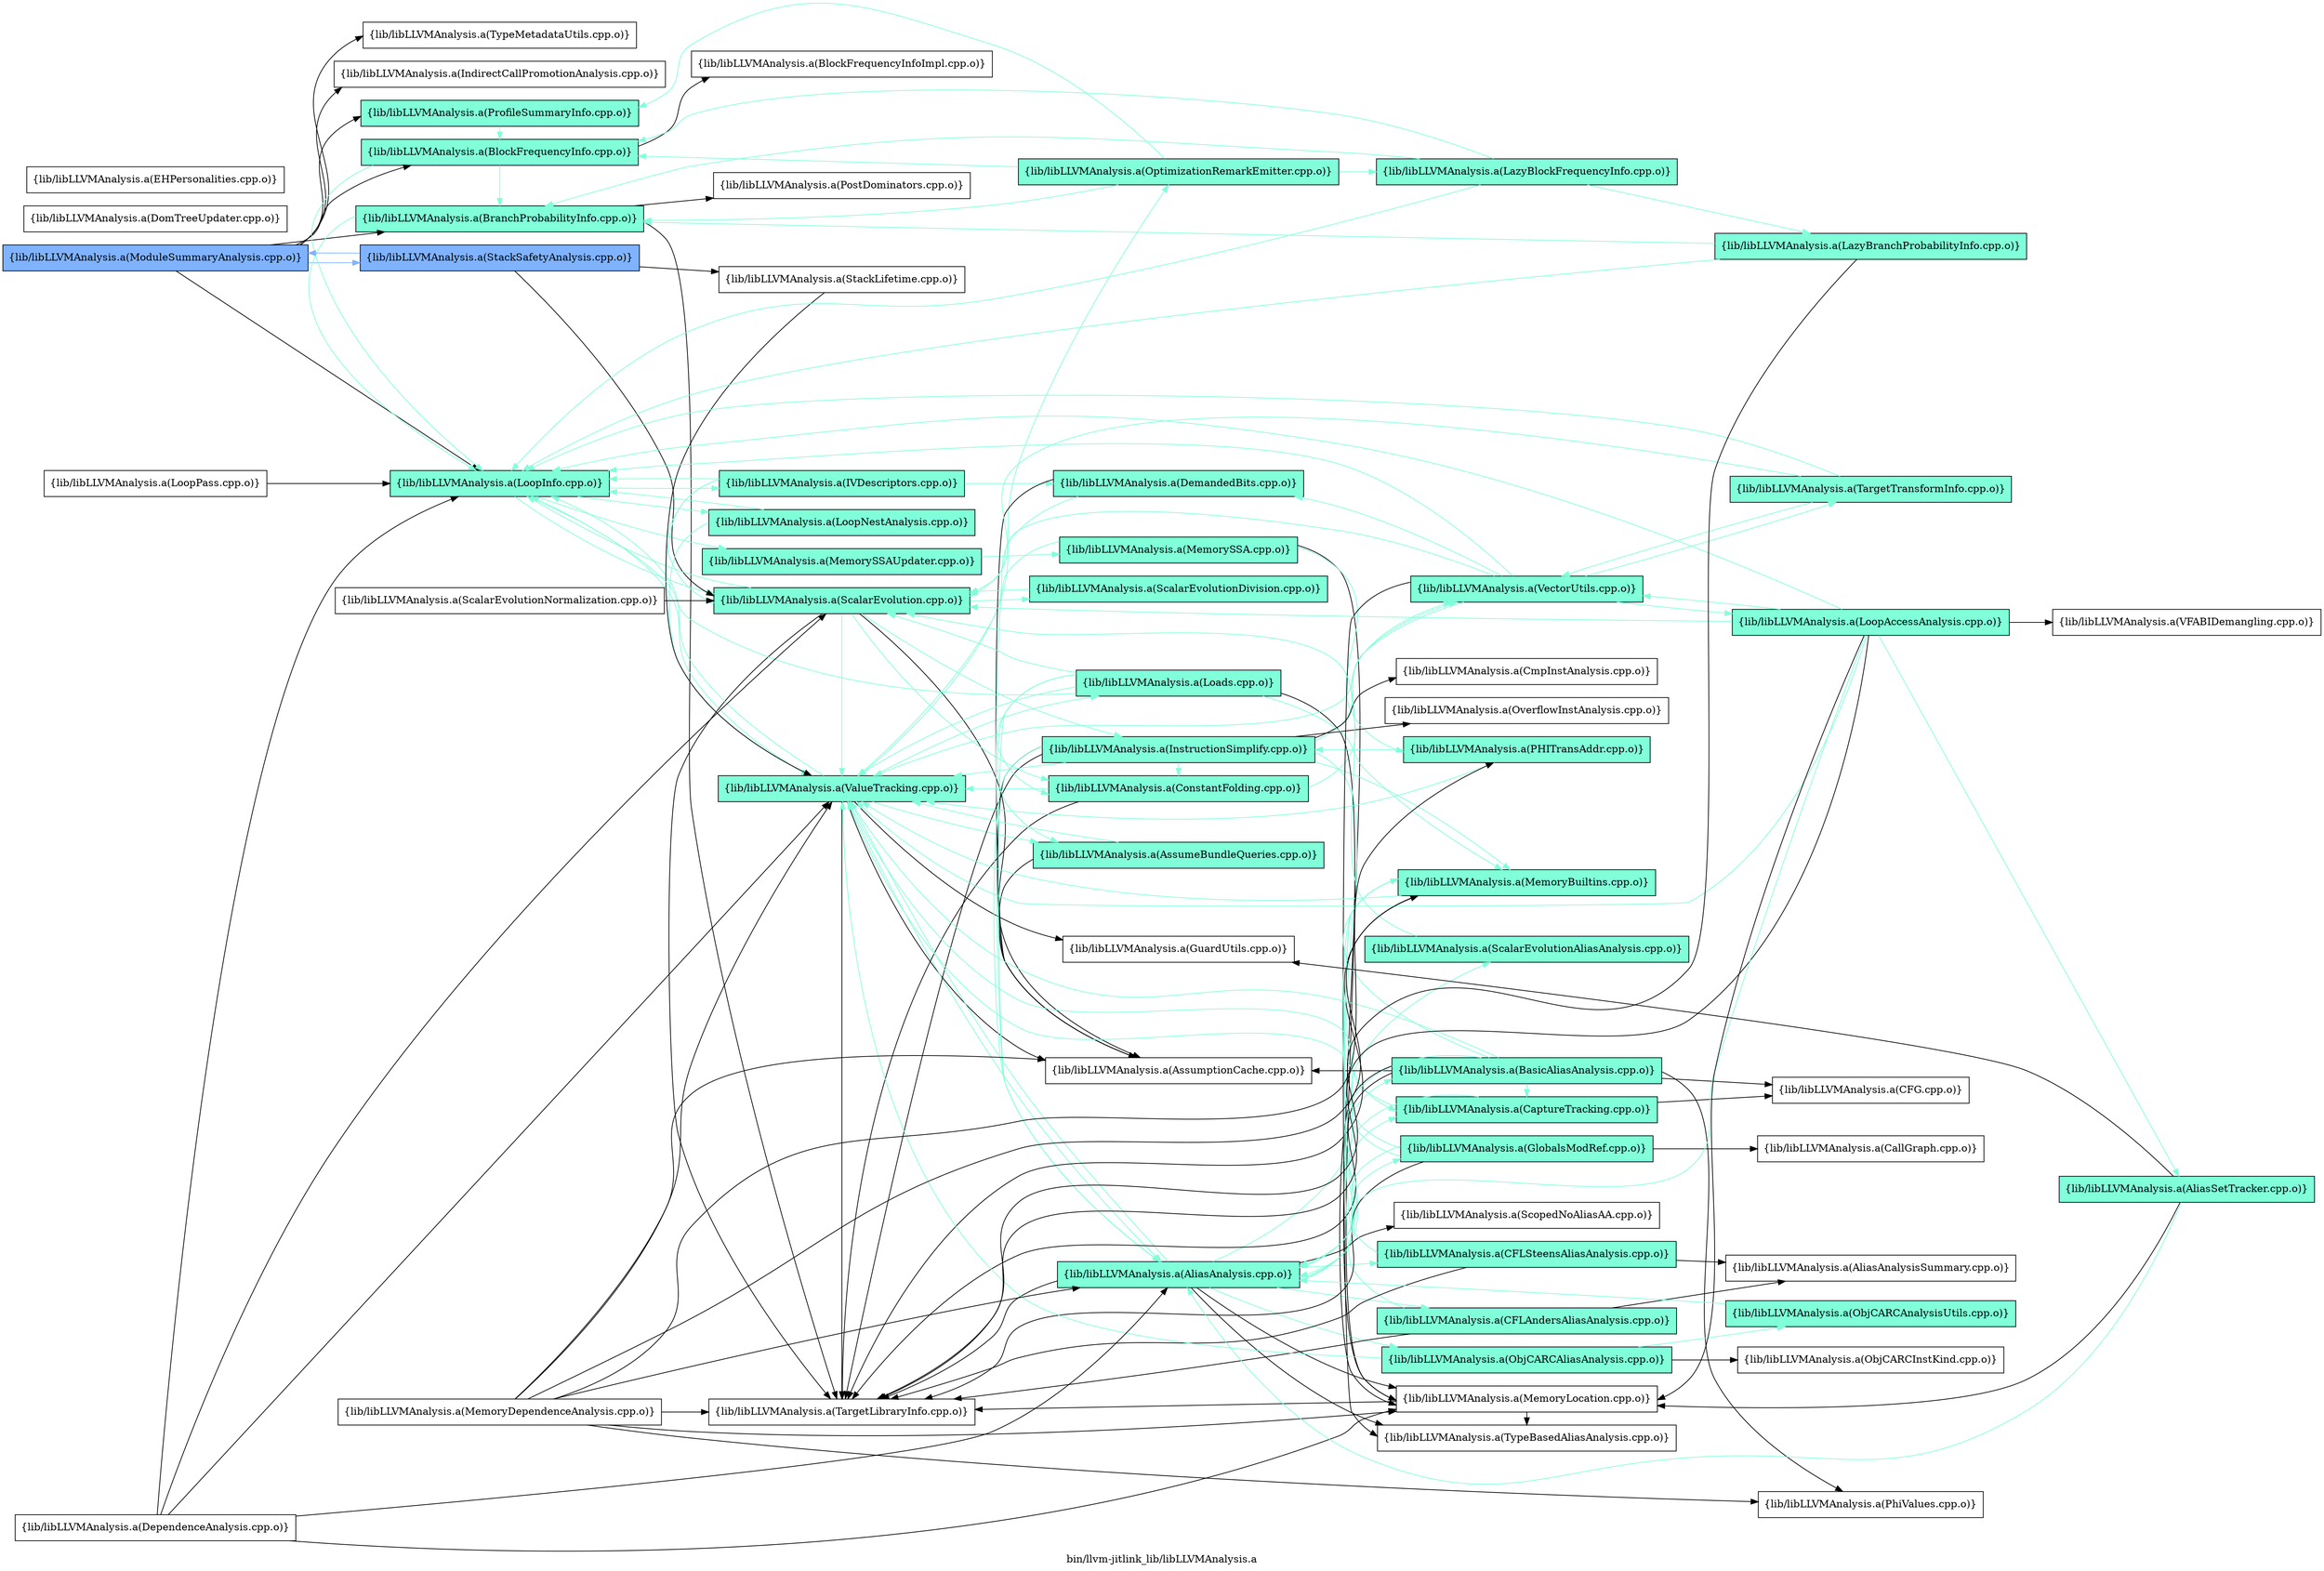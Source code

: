 digraph "bin/llvm-jitlink_lib/libLLVMAnalysis.a" {
	label="bin/llvm-jitlink_lib/libLLVMAnalysis.a";
	rankdir=LR;
	{ rank=same; Node0x5559f70694a8;  }
	{ rank=same; Node0x5559f7069b38; Node0x5559f706a448; Node0x5559f7070e88; Node0x5559f7068738; Node0x5559f7069ea8; Node0x5559f70715b8; Node0x5559f7063468;  }
	{ rank=same; Node0x5559f706b528; Node0x5559f7065498; Node0x5559f7072788; Node0x5559f7070bb8; Node0x5559f7072288; Node0x5559f70691d8; Node0x5559f706a768; Node0x5559f70639b8; Node0x5559f7071888;  }
	{ rank=same; Node0x5559f7071338; Node0x5559f706a2b8; Node0x5559f7072d78; Node0x5559f706fc68; Node0x5559f706bb68; Node0x5559f706b6b8; Node0x5559f706da08; Node0x5559f706cd88; Node0x5559f706bfc8; Node0x5559f705f458; Node0x5559f70602b8;  }
	{ rank=same; Node0x5559f706a718; Node0x5559f7066618; Node0x5559f7061488; Node0x5559f706fee8; Node0x5559f7070528; Node0x5559f706a178; Node0x5559f7066848; Node0x5559f70720f8; Node0x5559f706ca18; Node0x5559f706d8c8; Node0x5559f706d698; Node0x5559f7068468; Node0x5559f706aee8; Node0x5559f706e638; Node0x5559f7062d88; Node0x5559f705fb88;  }
	{ rank=same; Node0x5559f706e408; Node0x5559f7060da8; Node0x5559f706c518; Node0x5559f70660c8; Node0x5559f706ba28; Node0x5559f706cec8; Node0x5559f70676f8; Node0x5559f70673d8; Node0x5559f7060808;  }

	Node0x5559f70694a8 [shape=record,shape=box,group=2,style=filled,fillcolor="0.600000 0.5 1",label="{lib/libLLVMAnalysis.a(ModuleSummaryAnalysis.cpp.o)}"];
	Node0x5559f70694a8 -> Node0x5559f7069b38;
	Node0x5559f70694a8 -> Node0x5559f706a448;
	Node0x5559f70694a8 -> Node0x5559f7070e88;
	Node0x5559f70694a8 -> Node0x5559f7068738;
	Node0x5559f70694a8 -> Node0x5559f7069ea8;
	Node0x5559f70694a8 -> Node0x5559f70715b8[color="0.600000 0.5 1"];
	Node0x5559f70694a8 -> Node0x5559f7063468;
	Node0x5559f706e778 [shape=record,shape=box,group=0,label="{lib/libLLVMAnalysis.a(DomTreeUpdater.cpp.o)}"];
	Node0x5559f706bb68 [shape=record,shape=box,group=1,style=filled,fillcolor="0.450000 0.5 1",label="{lib/libLLVMAnalysis.a(InstructionSimplify.cpp.o)}"];
	Node0x5559f706bb68 -> Node0x5559f706da08[color="0.450000 0.5 1"];
	Node0x5559f706bb68 -> Node0x5559f7072d78;
	Node0x5559f706bb68 -> Node0x5559f706fee8[color="0.450000 0.5 1"];
	Node0x5559f706bb68 -> Node0x5559f706fc68[color="0.450000 0.5 1"];
	Node0x5559f706bb68 -> Node0x5559f7070528;
	Node0x5559f706bb68 -> Node0x5559f706a178[color="0.450000 0.5 1"];
	Node0x5559f706bb68 -> Node0x5559f7066848;
	Node0x5559f706bb68 -> Node0x5559f7072788;
	Node0x5559f706bb68 -> Node0x5559f70639b8[color="0.450000 0.5 1"];
	Node0x5559f706bb68 -> Node0x5559f7061488[color="0.450000 0.5 1"];
	Node0x5559f706c518 [shape=record,shape=box,group=0,label="{lib/libLLVMAnalysis.a(CFG.cpp.o)}"];
	Node0x5559f7070e88 [shape=record,shape=box,group=1,style=filled,fillcolor="0.450000 0.5 1",label="{lib/libLLVMAnalysis.a(LoopInfo.cpp.o)}"];
	Node0x5559f7070e88 -> Node0x5559f7070bb8[color="0.450000 0.5 1"];
	Node0x5559f7070e88 -> Node0x5559f7072288[color="0.450000 0.5 1"];
	Node0x5559f7070e88 -> Node0x5559f70691d8[color="0.450000 0.5 1"];
	Node0x5559f7070e88 -> Node0x5559f706a768[color="0.450000 0.5 1"];
	Node0x5559f7070e88 -> Node0x5559f70639b8[color="0.450000 0.5 1"];
	Node0x5559f7069a48 [shape=record,shape=box,group=0,label="{lib/libLLVMAnalysis.a(MemoryDependenceAnalysis.cpp.o)}"];
	Node0x5559f7069a48 -> Node0x5559f706da08;
	Node0x5559f7069a48 -> Node0x5559f7072d78;
	Node0x5559f7069a48 -> Node0x5559f706a178;
	Node0x5559f7069a48 -> Node0x5559f706a718;
	Node0x5559f7069a48 -> Node0x5559f7066618;
	Node0x5559f7069a48 -> Node0x5559f70660c8;
	Node0x5559f7069a48 -> Node0x5559f7072788;
	Node0x5559f7069a48 -> Node0x5559f70639b8;
	Node0x5559f706a2b8 [shape=record,shape=box,group=1,style=filled,fillcolor="0.450000 0.5 1",label="{lib/libLLVMAnalysis.a(MemorySSA.cpp.o)}"];
	Node0x5559f706a2b8 -> Node0x5559f706da08[color="0.450000 0.5 1"];
	Node0x5559f706a2b8 -> Node0x5559f706a718;
	Node0x5559f706a2b8 -> Node0x5559f7066618[color="0.450000 0.5 1"];
	Node0x5559f70691d8 [shape=record,shape=box,group=1,style=filled,fillcolor="0.450000 0.5 1",label="{lib/libLLVMAnalysis.a(MemorySSAUpdater.cpp.o)}"];
	Node0x5559f70691d8 -> Node0x5559f706a2b8[color="0.450000 0.5 1"];
	Node0x5559f7069b38 [shape=record,shape=box,group=1,style=filled,fillcolor="0.450000 0.5 1",label="{lib/libLLVMAnalysis.a(BlockFrequencyInfo.cpp.o)}"];
	Node0x5559f7069b38 -> Node0x5559f706b528;
	Node0x5559f7069b38 -> Node0x5559f706a448[color="0.450000 0.5 1"];
	Node0x5559f7069b38 -> Node0x5559f7070e88[color="0.450000 0.5 1"];
	Node0x5559f706a448 [shape=record,shape=box,group=1,style=filled,fillcolor="0.450000 0.5 1",label="{lib/libLLVMAnalysis.a(BranchProbabilityInfo.cpp.o)}"];
	Node0x5559f706a448 -> Node0x5559f7070e88[color="0.450000 0.5 1"];
	Node0x5559f706a448 -> Node0x5559f7065498;
	Node0x5559f706a448 -> Node0x5559f7072788;
	Node0x5559f7065498 [shape=record,shape=box,group=0,label="{lib/libLLVMAnalysis.a(PostDominators.cpp.o)}"];
	Node0x5559f706cd88 [shape=record,shape=box,group=1,style=filled,fillcolor="0.450000 0.5 1",label="{lib/libLLVMAnalysis.a(AssumeBundleQueries.cpp.o)}"];
	Node0x5559f706cd88 -> Node0x5559f7072d78;
	Node0x5559f706cd88 -> Node0x5559f70639b8[color="0.450000 0.5 1"];
	Node0x5559f706fc68 [shape=record,shape=box,group=1,style=filled,fillcolor="0.450000 0.5 1",label="{lib/libLLVMAnalysis.a(ConstantFolding.cpp.o)}"];
	Node0x5559f706fc68 -> Node0x5559f7072788;
	Node0x5559f706fc68 -> Node0x5559f70639b8[color="0.450000 0.5 1"];
	Node0x5559f706fc68 -> Node0x5559f7061488[color="0.450000 0.5 1"];
	Node0x5559f706de68 [shape=record,shape=box,group=0,label="{lib/libLLVMAnalysis.a(EHPersonalities.cpp.o)}"];
	Node0x5559f706a178 [shape=record,shape=box,group=1,style=filled,fillcolor="0.450000 0.5 1",label="{lib/libLLVMAnalysis.a(MemoryBuiltins.cpp.o)}"];
	Node0x5559f706a178 -> Node0x5559f7072788;
	Node0x5559f706a178 -> Node0x5559f70639b8[color="0.450000 0.5 1"];
	Node0x5559f7072788 [shape=record,shape=box,group=0,label="{lib/libLLVMAnalysis.a(TargetLibraryInfo.cpp.o)}"];
	Node0x5559f706e638 [shape=record,shape=box,group=0,label="{lib/libLLVMAnalysis.a(TypeBasedAliasAnalysis.cpp.o)}"];
	Node0x5559f70639b8 [shape=record,shape=box,group=1,style=filled,fillcolor="0.450000 0.5 1",label="{lib/libLLVMAnalysis.a(ValueTracking.cpp.o)}"];
	Node0x5559f70639b8 -> Node0x5559f706da08[color="0.450000 0.5 1"];
	Node0x5559f70639b8 -> Node0x5559f706cd88[color="0.450000 0.5 1"];
	Node0x5559f70639b8 -> Node0x5559f7072d78;
	Node0x5559f70639b8 -> Node0x5559f706bfc8;
	Node0x5559f70639b8 -> Node0x5559f7070e88[color="0.450000 0.5 1"];
	Node0x5559f70639b8 -> Node0x5559f7072788;
	Node0x5559f70639b8 -> Node0x5559f705f458[color="0.450000 0.5 1"];
	Node0x5559f70639b8 -> Node0x5559f70602b8[color="0.450000 0.5 1"];
	Node0x5559f7061488 [shape=record,shape=box,group=1,style=filled,fillcolor="0.450000 0.5 1",label="{lib/libLLVMAnalysis.a(VectorUtils.cpp.o)}"];
	Node0x5559f7061488 -> Node0x5559f7070e88[color="0.450000 0.5 1"];
	Node0x5559f7061488 -> Node0x5559f7071338[color="0.450000 0.5 1"];
	Node0x5559f7061488 -> Node0x5559f706a768[color="0.450000 0.5 1"];
	Node0x5559f7061488 -> Node0x5559f706e408[color="0.450000 0.5 1"];
	Node0x5559f7061488 -> Node0x5559f706e638;
	Node0x5559f7061488 -> Node0x5559f70639b8[color="0.450000 0.5 1"];
	Node0x5559f7061488 -> Node0x5559f7060da8[color="0.450000 0.5 1"];
	Node0x5559f706da08 [shape=record,shape=box,group=1,style=filled,fillcolor="0.450000 0.5 1",label="{lib/libLLVMAnalysis.a(AliasAnalysis.cpp.o)}"];
	Node0x5559f706da08 -> Node0x5559f70720f8[color="0.450000 0.5 1"];
	Node0x5559f706da08 -> Node0x5559f706ca18[color="0.450000 0.5 1"];
	Node0x5559f706da08 -> Node0x5559f706d8c8[color="0.450000 0.5 1"];
	Node0x5559f706da08 -> Node0x5559f706fee8[color="0.450000 0.5 1"];
	Node0x5559f706da08 -> Node0x5559f706d698[color="0.450000 0.5 1"];
	Node0x5559f706da08 -> Node0x5559f706a718;
	Node0x5559f706da08 -> Node0x5559f7068468[color="0.450000 0.5 1"];
	Node0x5559f706da08 -> Node0x5559f706aee8[color="0.450000 0.5 1"];
	Node0x5559f706da08 -> Node0x5559f7072788;
	Node0x5559f706da08 -> Node0x5559f706e638;
	Node0x5559f706da08 -> Node0x5559f7062d88;
	Node0x5559f706da08 -> Node0x5559f70639b8[color="0.450000 0.5 1"];
	Node0x5559f7072d78 [shape=record,shape=box,group=0,label="{lib/libLLVMAnalysis.a(AssumptionCache.cpp.o)}"];
	Node0x5559f70720f8 [shape=record,shape=box,group=1,style=filled,fillcolor="0.450000 0.5 1",label="{lib/libLLVMAnalysis.a(BasicAliasAnalysis.cpp.o)}"];
	Node0x5559f70720f8 -> Node0x5559f706da08[color="0.450000 0.5 1"];
	Node0x5559f70720f8 -> Node0x5559f7072d78;
	Node0x5559f70720f8 -> Node0x5559f706c518;
	Node0x5559f70720f8 -> Node0x5559f706fee8[color="0.450000 0.5 1"];
	Node0x5559f70720f8 -> Node0x5559f706a178[color="0.450000 0.5 1"];
	Node0x5559f70720f8 -> Node0x5559f706a718;
	Node0x5559f70720f8 -> Node0x5559f70660c8;
	Node0x5559f70720f8 -> Node0x5559f7072788;
	Node0x5559f70720f8 -> Node0x5559f70639b8[color="0.450000 0.5 1"];
	Node0x5559f706e958 [shape=record,shape=box,group=0,label="{lib/libLLVMAnalysis.a(DependenceAnalysis.cpp.o)}"];
	Node0x5559f706e958 -> Node0x5559f706da08;
	Node0x5559f706e958 -> Node0x5559f7070e88;
	Node0x5559f706e958 -> Node0x5559f706a718;
	Node0x5559f706e958 -> Node0x5559f706a768;
	Node0x5559f706e958 -> Node0x5559f70639b8;
	Node0x5559f706d698 [shape=record,shape=box,group=1,style=filled,fillcolor="0.450000 0.5 1",label="{lib/libLLVMAnalysis.a(GlobalsModRef.cpp.o)}"];
	Node0x5559f706d698 -> Node0x5559f706da08[color="0.450000 0.5 1"];
	Node0x5559f706d698 -> Node0x5559f706cec8;
	Node0x5559f706d698 -> Node0x5559f706a178[color="0.450000 0.5 1"];
	Node0x5559f706d698 -> Node0x5559f7072788;
	Node0x5559f706d698 -> Node0x5559f70639b8[color="0.450000 0.5 1"];
	Node0x5559f706a768 [shape=record,shape=box,group=1,style=filled,fillcolor="0.450000 0.5 1",label="{lib/libLLVMAnalysis.a(ScalarEvolution.cpp.o)}"];
	Node0x5559f706a768 -> Node0x5559f7072d78;
	Node0x5559f706a768 -> Node0x5559f706fc68[color="0.450000 0.5 1"];
	Node0x5559f706a768 -> Node0x5559f706bb68[color="0.450000 0.5 1"];
	Node0x5559f706a768 -> Node0x5559f7070e88[color="0.450000 0.5 1"];
	Node0x5559f706a768 -> Node0x5559f706b6b8[color="0.450000 0.5 1"];
	Node0x5559f706a768 -> Node0x5559f7072788;
	Node0x5559f706a768 -> Node0x5559f70639b8[color="0.450000 0.5 1"];
	Node0x5559f706aee8 [shape=record,shape=box,group=1,style=filled,fillcolor="0.450000 0.5 1",label="{lib/libLLVMAnalysis.a(ScalarEvolutionAliasAnalysis.cpp.o)}"];
	Node0x5559f706aee8 -> Node0x5559f706a768[color="0.450000 0.5 1"];
	Node0x5559f7071dd8 [shape=record,shape=box,group=0,label="{lib/libLLVMAnalysis.a(LoopPass.cpp.o)}"];
	Node0x5559f7071dd8 -> Node0x5559f7070e88;
	Node0x5559f706a718 [shape=record,shape=box,group=0,label="{lib/libLLVMAnalysis.a(MemoryLocation.cpp.o)}"];
	Node0x5559f706a718 -> Node0x5559f7072788;
	Node0x5559f706a718 -> Node0x5559f706e638;
	Node0x5559f7070ed8 [shape=record,shape=box,group=0,label="{lib/libLLVMAnalysis.a(ScalarEvolutionNormalization.cpp.o)}"];
	Node0x5559f7070ed8 -> Node0x5559f706a768;
	Node0x5559f706e408 [shape=record,shape=box,group=1,style=filled,fillcolor="0.450000 0.5 1",label="{lib/libLLVMAnalysis.a(TargetTransformInfo.cpp.o)}"];
	Node0x5559f706e408 -> Node0x5559f7070e88[color="0.450000 0.5 1"];
	Node0x5559f706e408 -> Node0x5559f706a768[color="0.450000 0.5 1"];
	Node0x5559f706e408 -> Node0x5559f7061488[color="0.450000 0.5 1"];
	Node0x5559f706bfc8 [shape=record,shape=box,group=0,label="{lib/libLLVMAnalysis.a(GuardUtils.cpp.o)}"];
	Node0x5559f706ca18 [shape=record,shape=box,group=1,style=filled,fillcolor="0.450000 0.5 1",label="{lib/libLLVMAnalysis.a(CFLAndersAliasAnalysis.cpp.o)}"];
	Node0x5559f706ca18 -> Node0x5559f706ba28;
	Node0x5559f706ca18 -> Node0x5559f706a178[color="0.450000 0.5 1"];
	Node0x5559f706ca18 -> Node0x5559f7072788;
	Node0x5559f706d8c8 [shape=record,shape=box,group=1,style=filled,fillcolor="0.450000 0.5 1",label="{lib/libLLVMAnalysis.a(CFLSteensAliasAnalysis.cpp.o)}"];
	Node0x5559f706d8c8 -> Node0x5559f706ba28;
	Node0x5559f706d8c8 -> Node0x5559f706a178[color="0.450000 0.5 1"];
	Node0x5559f706d8c8 -> Node0x5559f7072788;
	Node0x5559f706fee8 [shape=record,shape=box,group=1,style=filled,fillcolor="0.450000 0.5 1",label="{lib/libLLVMAnalysis.a(CaptureTracking.cpp.o)}"];
	Node0x5559f706fee8 -> Node0x5559f706da08[color="0.450000 0.5 1"];
	Node0x5559f706fee8 -> Node0x5559f706c518;
	Node0x5559f706fee8 -> Node0x5559f70639b8[color="0.450000 0.5 1"];
	Node0x5559f7068468 [shape=record,shape=box,group=1,style=filled,fillcolor="0.450000 0.5 1",label="{lib/libLLVMAnalysis.a(ObjCARCAliasAnalysis.cpp.o)}"];
	Node0x5559f7068468 -> Node0x5559f70676f8[color="0.450000 0.5 1"];
	Node0x5559f7068468 -> Node0x5559f70673d8;
	Node0x5559f7068468 -> Node0x5559f70639b8[color="0.450000 0.5 1"];
	Node0x5559f7062d88 [shape=record,shape=box,group=0,label="{lib/libLLVMAnalysis.a(ScopedNoAliasAA.cpp.o)}"];
	Node0x5559f70660c8 [shape=record,shape=box,group=0,label="{lib/libLLVMAnalysis.a(PhiValues.cpp.o)}"];
	Node0x5559f706b528 [shape=record,shape=box,group=0,label="{lib/libLLVMAnalysis.a(BlockFrequencyInfoImpl.cpp.o)}"];
	Node0x5559f706ba28 [shape=record,shape=box,group=0,label="{lib/libLLVMAnalysis.a(AliasAnalysisSummary.cpp.o)}"];
	Node0x5559f706cec8 [shape=record,shape=box,group=0,label="{lib/libLLVMAnalysis.a(CallGraph.cpp.o)}"];
	Node0x5559f7070528 [shape=record,shape=box,group=0,label="{lib/libLLVMAnalysis.a(CmpInstAnalysis.cpp.o)}"];
	Node0x5559f7066848 [shape=record,shape=box,group=0,label="{lib/libLLVMAnalysis.a(OverflowInstAnalysis.cpp.o)}"];
	Node0x5559f7070bb8 [shape=record,shape=box,group=1,style=filled,fillcolor="0.450000 0.5 1",label="{lib/libLLVMAnalysis.a(IVDescriptors.cpp.o)}"];
	Node0x5559f7070bb8 -> Node0x5559f7070e88[color="0.450000 0.5 1"];
	Node0x5559f7070bb8 -> Node0x5559f7071338[color="0.450000 0.5 1"];
	Node0x5559f7070bb8 -> Node0x5559f706a768[color="0.450000 0.5 1"];
	Node0x5559f7070bb8 -> Node0x5559f70639b8[color="0.450000 0.5 1"];
	Node0x5559f7072288 [shape=record,shape=box,group=1,style=filled,fillcolor="0.450000 0.5 1",label="{lib/libLLVMAnalysis.a(LoopNestAnalysis.cpp.o)}"];
	Node0x5559f7072288 -> Node0x5559f7070e88[color="0.450000 0.5 1"];
	Node0x5559f7072288 -> Node0x5559f70639b8[color="0.450000 0.5 1"];
	Node0x5559f7071338 [shape=record,shape=box,group=1,style=filled,fillcolor="0.450000 0.5 1",label="{lib/libLLVMAnalysis.a(DemandedBits.cpp.o)}"];
	Node0x5559f7071338 -> Node0x5559f7072d78;
	Node0x5559f7071338 -> Node0x5559f70639b8[color="0.450000 0.5 1"];
	Node0x5559f7066618 [shape=record,shape=box,group=1,style=filled,fillcolor="0.450000 0.5 1",label="{lib/libLLVMAnalysis.a(PHITransAddr.cpp.o)}"];
	Node0x5559f7066618 -> Node0x5559f706bb68[color="0.450000 0.5 1"];
	Node0x5559f7066618 -> Node0x5559f70639b8[color="0.450000 0.5 1"];
	Node0x5559f7068738 [shape=record,shape=box,group=0,label="{lib/libLLVMAnalysis.a(IndirectCallPromotionAnalysis.cpp.o)}"];
	Node0x5559f7069ea8 [shape=record,shape=box,group=1,style=filled,fillcolor="0.450000 0.5 1",label="{lib/libLLVMAnalysis.a(ProfileSummaryInfo.cpp.o)}"];
	Node0x5559f7069ea8 -> Node0x5559f7069b38[color="0.450000 0.5 1"];
	Node0x5559f70715b8 [shape=record,shape=box,group=2,style=filled,fillcolor="0.600000 0.5 1",label="{lib/libLLVMAnalysis.a(StackSafetyAnalysis.cpp.o)}"];
	Node0x5559f70715b8 -> Node0x5559f70694a8[color="0.600000 0.5 1"];
	Node0x5559f70715b8 -> Node0x5559f706a768;
	Node0x5559f70715b8 -> Node0x5559f7071888;
	Node0x5559f7063468 [shape=record,shape=box,group=0,label="{lib/libLLVMAnalysis.a(TypeMetadataUtils.cpp.o)}"];
	Node0x5559f70676f8 [shape=record,shape=box,group=1,style=filled,fillcolor="0.450000 0.5 1",label="{lib/libLLVMAnalysis.a(ObjCARCAnalysisUtils.cpp.o)}"];
	Node0x5559f70676f8 -> Node0x5559f706da08[color="0.450000 0.5 1"];
	Node0x5559f70673d8 [shape=record,shape=box,group=0,label="{lib/libLLVMAnalysis.a(ObjCARCInstKind.cpp.o)}"];
	Node0x5559f706b6b8 [shape=record,shape=box,group=1,style=filled,fillcolor="0.450000 0.5 1",label="{lib/libLLVMAnalysis.a(ScalarEvolutionDivision.cpp.o)}"];
	Node0x5559f706b6b8 -> Node0x5559f706a768[color="0.450000 0.5 1"];
	Node0x5559f7071888 [shape=record,shape=box,group=0,label="{lib/libLLVMAnalysis.a(StackLifetime.cpp.o)}"];
	Node0x5559f7071888 -> Node0x5559f70639b8;
	Node0x5559f705f458 [shape=record,shape=box,group=1,style=filled,fillcolor="0.450000 0.5 1",label="{lib/libLLVMAnalysis.a(Loads.cpp.o)}"];
	Node0x5559f705f458 -> Node0x5559f706da08[color="0.450000 0.5 1"];
	Node0x5559f705f458 -> Node0x5559f706cd88[color="0.450000 0.5 1"];
	Node0x5559f705f458 -> Node0x5559f706fc68[color="0.450000 0.5 1"];
	Node0x5559f705f458 -> Node0x5559f7070e88[color="0.450000 0.5 1"];
	Node0x5559f705f458 -> Node0x5559f706a178[color="0.450000 0.5 1"];
	Node0x5559f705f458 -> Node0x5559f706a718;
	Node0x5559f705f458 -> Node0x5559f706a768[color="0.450000 0.5 1"];
	Node0x5559f705f458 -> Node0x5559f70639b8[color="0.450000 0.5 1"];
	Node0x5559f70602b8 [shape=record,shape=box,group=1,style=filled,fillcolor="0.450000 0.5 1",label="{lib/libLLVMAnalysis.a(OptimizationRemarkEmitter.cpp.o)}"];
	Node0x5559f70602b8 -> Node0x5559f7069b38[color="0.450000 0.5 1"];
	Node0x5559f70602b8 -> Node0x5559f706a448[color="0.450000 0.5 1"];
	Node0x5559f70602b8 -> Node0x5559f7069ea8[color="0.450000 0.5 1"];
	Node0x5559f70602b8 -> Node0x5559f705fb88[color="0.450000 0.5 1"];
	Node0x5559f705fb88 [shape=record,shape=box,group=1,style=filled,fillcolor="0.450000 0.5 1",label="{lib/libLLVMAnalysis.a(LazyBlockFrequencyInfo.cpp.o)}"];
	Node0x5559f705fb88 -> Node0x5559f7069b38[color="0.450000 0.5 1"];
	Node0x5559f705fb88 -> Node0x5559f706a448[color="0.450000 0.5 1"];
	Node0x5559f705fb88 -> Node0x5559f7070e88[color="0.450000 0.5 1"];
	Node0x5559f705fb88 -> Node0x5559f7060808[color="0.450000 0.5 1"];
	Node0x5559f7060808 [shape=record,shape=box,group=1,style=filled,fillcolor="0.450000 0.5 1",label="{lib/libLLVMAnalysis.a(LazyBranchProbabilityInfo.cpp.o)}"];
	Node0x5559f7060808 -> Node0x5559f706a448[color="0.450000 0.5 1"];
	Node0x5559f7060808 -> Node0x5559f7070e88[color="0.450000 0.5 1"];
	Node0x5559f7060808 -> Node0x5559f7072788;
	Node0x5559f7060da8 [shape=record,shape=box,group=1,style=filled,fillcolor="0.450000 0.5 1",label="{lib/libLLVMAnalysis.a(LoopAccessAnalysis.cpp.o)}"];
	Node0x5559f7060da8 -> Node0x5559f706da08[color="0.450000 0.5 1"];
	Node0x5559f7060da8 -> Node0x5559f7070e88[color="0.450000 0.5 1"];
	Node0x5559f7060da8 -> Node0x5559f706a718;
	Node0x5559f7060da8 -> Node0x5559f706a768[color="0.450000 0.5 1"];
	Node0x5559f7060da8 -> Node0x5559f7072788;
	Node0x5559f7060da8 -> Node0x5559f70639b8[color="0.450000 0.5 1"];
	Node0x5559f7060da8 -> Node0x5559f7061488[color="0.450000 0.5 1"];
	Node0x5559f7060da8 -> Node0x5559f7071838[color="0.450000 0.5 1"];
	Node0x5559f7060da8 -> Node0x5559f7070b18;
	Node0x5559f7071838 [shape=record,shape=box,group=1,style=filled,fillcolor="0.450000 0.5 1",label="{lib/libLLVMAnalysis.a(AliasSetTracker.cpp.o)}"];
	Node0x5559f7071838 -> Node0x5559f706da08[color="0.450000 0.5 1"];
	Node0x5559f7071838 -> Node0x5559f706bfc8;
	Node0x5559f7071838 -> Node0x5559f706a718;
	Node0x5559f7070b18 [shape=record,shape=box,group=0,label="{lib/libLLVMAnalysis.a(VFABIDemangling.cpp.o)}"];
}
